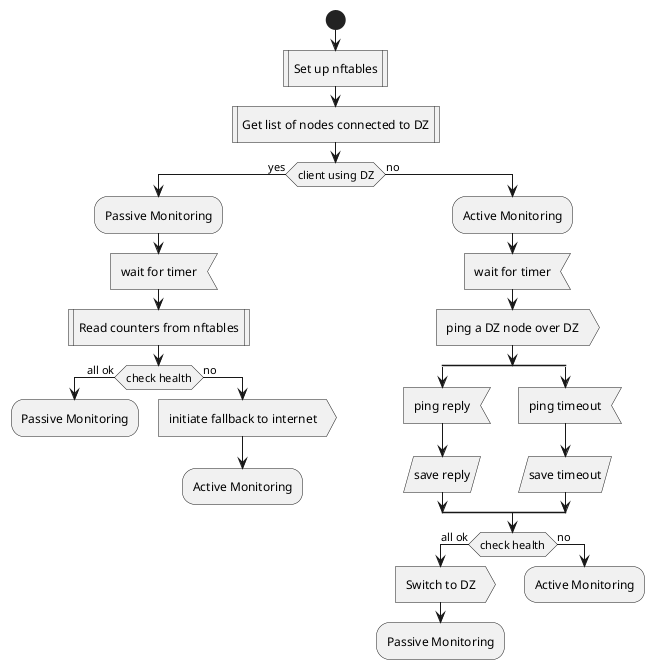 

@startuml
start
:Set up nftables; <<procedure>>
:Get list of nodes connected to DZ; <<procedure>>
if (client using DZ) then (yes)
:Passive Monitoring;
:wait for timer; <<input>>
:Read counters from nftables; <<procedure>>


if (check health) then (all ok)
:Passive Monitoring;
detach
else (no)
:initiate fallback to internet; <<output>>
:Active Monitoring;
detach
endif

else (no)
:Active Monitoring;
:wait for timer; <<input>>
:ping a DZ node over DZ; <<output>>
split
:ping reply; <<input>>
:save reply; <<save>>
split again
:ping timeout; <<input>>
:save timeout; <<save>>
end split

if (check health) then (all ok)
:Switch to DZ; <<output>>
:Passive Monitoring;
detach
else (no)
:Active Monitoring;
detach
endif
@enduml

